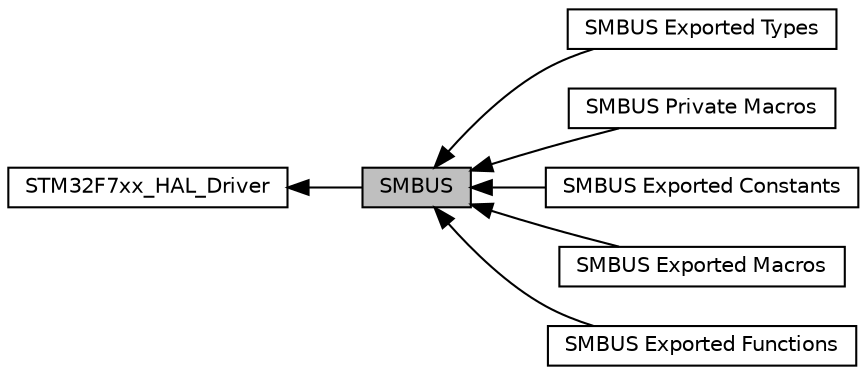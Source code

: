 digraph "SMBUS"
{
  edge [fontname="Helvetica",fontsize="10",labelfontname="Helvetica",labelfontsize="10"];
  node [fontname="Helvetica",fontsize="10",shape=record];
  rankdir=LR;
  Node2 [label="SMBUS Exported Types",height=0.2,width=0.4,color="black", fillcolor="white", style="filled",URL="$group___s_m_b_u_s___exported___types.html"];
  Node5 [label="SMBUS Private Macros",height=0.2,width=0.4,color="black", fillcolor="white", style="filled",URL="$group___s_m_b_u_s___private___macro.html"];
  Node1 [label="STM32F7xx_HAL_Driver",height=0.2,width=0.4,color="black", fillcolor="white", style="filled",URL="$group___s_t_m32_f7xx___h_a_l___driver.html"];
  Node3 [label="SMBUS Exported Constants",height=0.2,width=0.4,color="black", fillcolor="white", style="filled",URL="$group___s_m_b_u_s___exported___constants.html"];
  Node0 [label="SMBUS",height=0.2,width=0.4,color="black", fillcolor="grey75", style="filled", fontcolor="black"];
  Node4 [label="SMBUS Exported Macros",height=0.2,width=0.4,color="black", fillcolor="white", style="filled",URL="$group___s_m_b_u_s___exported___macros.html"];
  Node6 [label="SMBUS Exported Functions",height=0.2,width=0.4,color="black", fillcolor="white", style="filled",URL="$group___s_m_b_u_s___exported___functions.html"];
  Node1->Node0 [shape=plaintext, dir="back", style="solid"];
  Node0->Node2 [shape=plaintext, dir="back", style="solid"];
  Node0->Node3 [shape=plaintext, dir="back", style="solid"];
  Node0->Node4 [shape=plaintext, dir="back", style="solid"];
  Node0->Node5 [shape=plaintext, dir="back", style="solid"];
  Node0->Node6 [shape=plaintext, dir="back", style="solid"];
}
